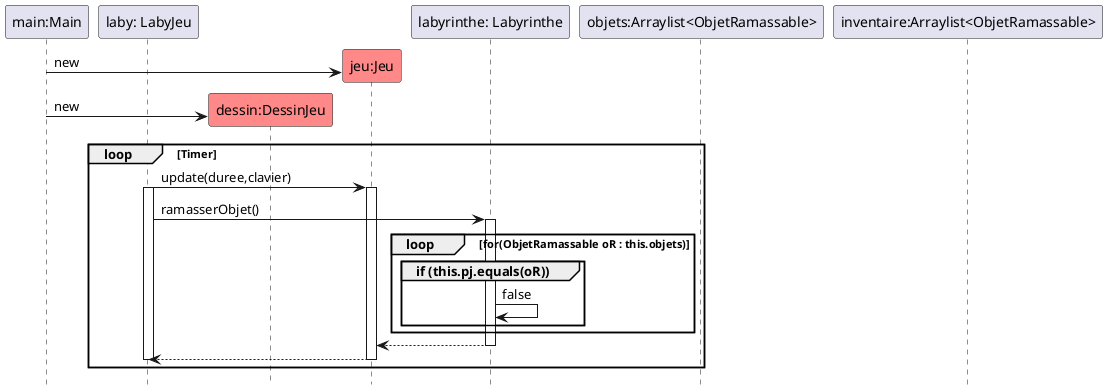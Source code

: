 @startuml
hide footbox

participant "main:Main" as main
participant "laby: LabyJeu" as l
participant "dessin:DessinJeu" as r #FF8888
participant "jeu:Jeu" as game #FF8888
participant "labyrinthe: Labyrinthe" as lab
participant "objets:Arraylist<ObjetRamassable>" as o
participant "inventaire:Arraylist<ObjetRamassable>" as i
create game
main-> game : new
create r
main-> r :new

loop Timer


l -> game : update(duree,clavier)
activate l
activate game

l -> lab : ramasserObjet()
activate lab
loop for(ObjetRamassable oR : this.objets)
group if (this.pj.equals(oR))
lab -> lab : false
end group
end loop
game <-- lab
deactivate lab

game --> l
deactivate game
deactivate l






end

deactivate l

@enduml